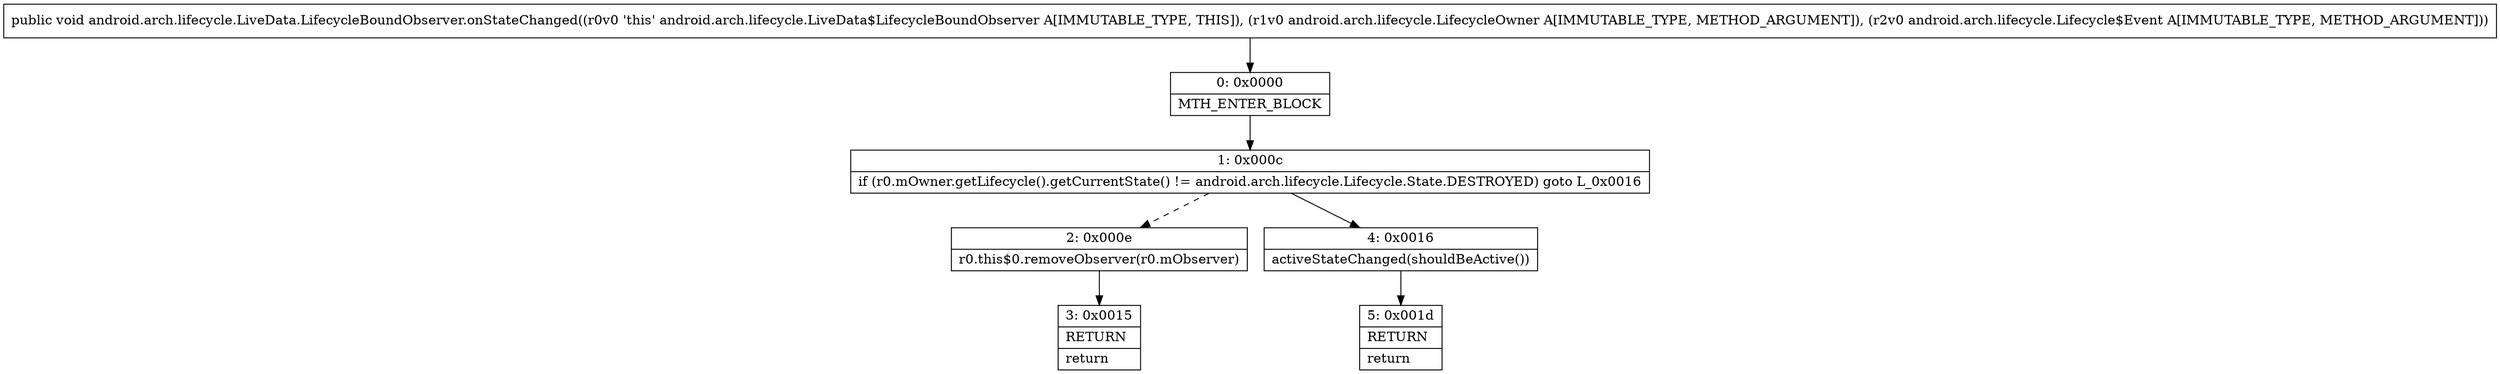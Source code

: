 digraph "CFG forandroid.arch.lifecycle.LiveData.LifecycleBoundObserver.onStateChanged(Landroid\/arch\/lifecycle\/LifecycleOwner;Landroid\/arch\/lifecycle\/Lifecycle$Event;)V" {
Node_0 [shape=record,label="{0\:\ 0x0000|MTH_ENTER_BLOCK\l}"];
Node_1 [shape=record,label="{1\:\ 0x000c|if (r0.mOwner.getLifecycle().getCurrentState() != android.arch.lifecycle.Lifecycle.State.DESTROYED) goto L_0x0016\l}"];
Node_2 [shape=record,label="{2\:\ 0x000e|r0.this$0.removeObserver(r0.mObserver)\l}"];
Node_3 [shape=record,label="{3\:\ 0x0015|RETURN\l|return\l}"];
Node_4 [shape=record,label="{4\:\ 0x0016|activeStateChanged(shouldBeActive())\l}"];
Node_5 [shape=record,label="{5\:\ 0x001d|RETURN\l|return\l}"];
MethodNode[shape=record,label="{public void android.arch.lifecycle.LiveData.LifecycleBoundObserver.onStateChanged((r0v0 'this' android.arch.lifecycle.LiveData$LifecycleBoundObserver A[IMMUTABLE_TYPE, THIS]), (r1v0 android.arch.lifecycle.LifecycleOwner A[IMMUTABLE_TYPE, METHOD_ARGUMENT]), (r2v0 android.arch.lifecycle.Lifecycle$Event A[IMMUTABLE_TYPE, METHOD_ARGUMENT])) }"];
MethodNode -> Node_0;
Node_0 -> Node_1;
Node_1 -> Node_2[style=dashed];
Node_1 -> Node_4;
Node_2 -> Node_3;
Node_4 -> Node_5;
}

